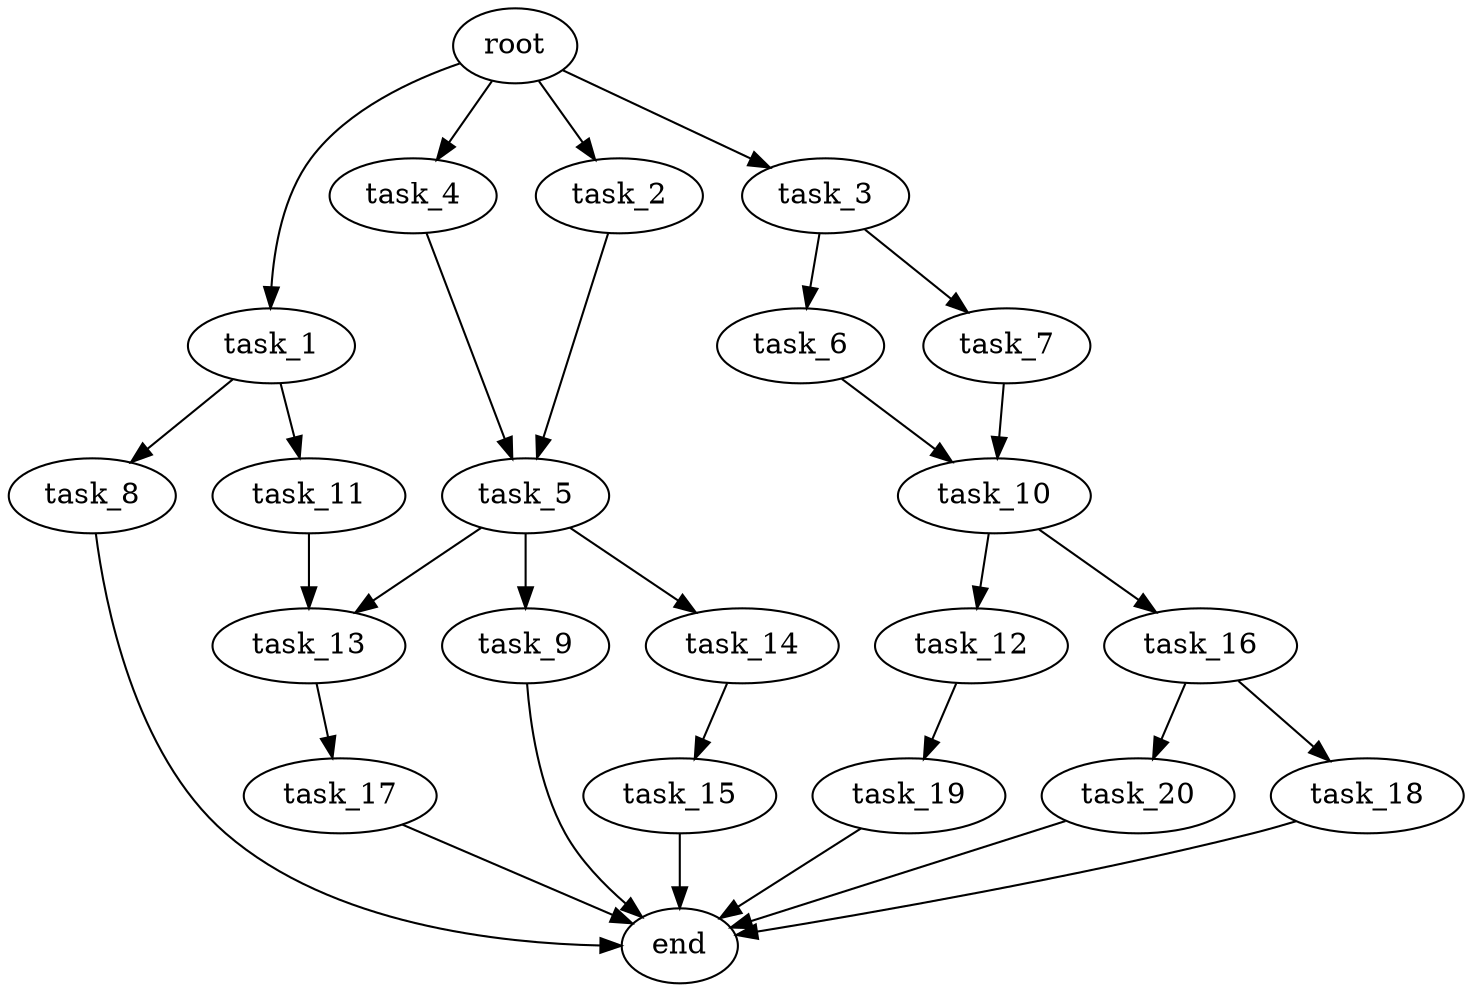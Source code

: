 digraph G {
  root [size="0.000000e+00"];
  task_1 [size="6.029618e+09"];
  task_2 [size="8.736331e+09"];
  task_3 [size="1.882445e+09"];
  task_4 [size="7.617202e+09"];
  task_5 [size="7.243328e+09"];
  task_6 [size="5.588946e+09"];
  task_7 [size="4.794463e+09"];
  task_8 [size="8.694869e+09"];
  task_9 [size="3.330310e+09"];
  task_10 [size="9.570241e+09"];
  task_11 [size="1.543217e+08"];
  task_12 [size="9.371660e+09"];
  task_13 [size="9.620813e+09"];
  task_14 [size="1.174045e+09"];
  task_15 [size="9.995720e+09"];
  task_16 [size="4.789730e+09"];
  task_17 [size="2.426689e+09"];
  task_18 [size="6.044411e+09"];
  task_19 [size="2.045927e+09"];
  task_20 [size="9.151349e+09"];
  end [size="0.000000e+00"];

  root -> task_1 [size="1.000000e-12"];
  root -> task_2 [size="1.000000e-12"];
  root -> task_3 [size="1.000000e-12"];
  root -> task_4 [size="1.000000e-12"];
  task_1 -> task_8 [size="8.694869e+08"];
  task_1 -> task_11 [size="1.543217e+07"];
  task_2 -> task_5 [size="3.621664e+08"];
  task_3 -> task_6 [size="5.588946e+08"];
  task_3 -> task_7 [size="4.794463e+08"];
  task_4 -> task_5 [size="3.621664e+08"];
  task_5 -> task_9 [size="3.330310e+08"];
  task_5 -> task_13 [size="4.810407e+08"];
  task_5 -> task_14 [size="1.174045e+08"];
  task_6 -> task_10 [size="4.785120e+08"];
  task_7 -> task_10 [size="4.785120e+08"];
  task_8 -> end [size="1.000000e-12"];
  task_9 -> end [size="1.000000e-12"];
  task_10 -> task_12 [size="9.371660e+08"];
  task_10 -> task_16 [size="4.789730e+08"];
  task_11 -> task_13 [size="4.810407e+08"];
  task_12 -> task_19 [size="2.045927e+08"];
  task_13 -> task_17 [size="2.426689e+08"];
  task_14 -> task_15 [size="9.995720e+08"];
  task_15 -> end [size="1.000000e-12"];
  task_16 -> task_18 [size="6.044411e+08"];
  task_16 -> task_20 [size="9.151349e+08"];
  task_17 -> end [size="1.000000e-12"];
  task_18 -> end [size="1.000000e-12"];
  task_19 -> end [size="1.000000e-12"];
  task_20 -> end [size="1.000000e-12"];
}
